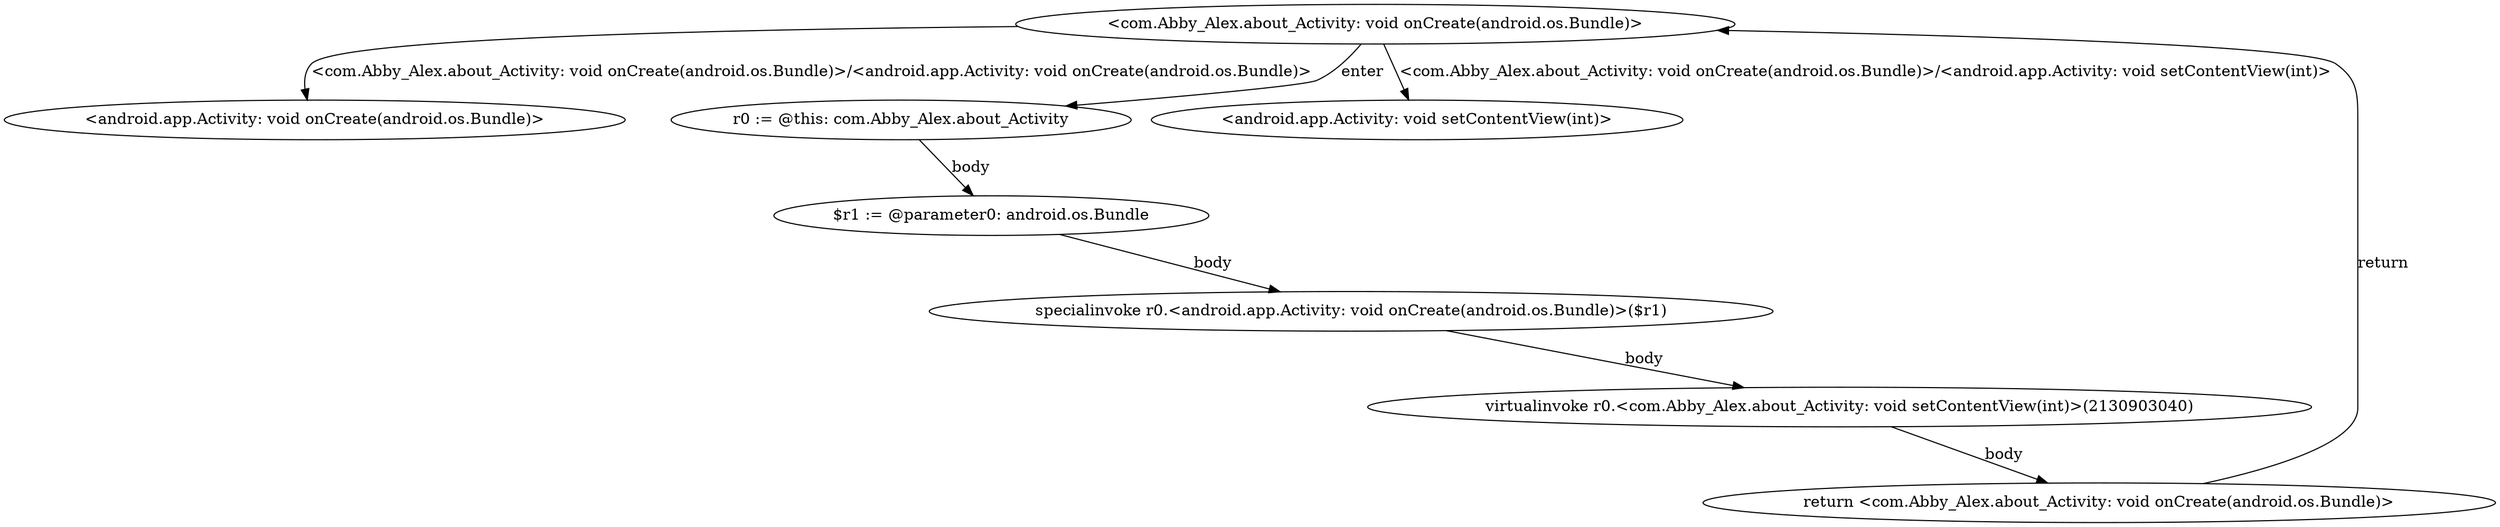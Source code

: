 digraph "<com.Abby_Alex.about_Activity: void onCreate(android.os.Bundle)> -" {
    "<com.Abby_Alex.about_Activity: void onCreate(android.os.Bundle)>";
    "<android.app.Activity: void onCreate(android.os.Bundle)>";
    "<com.Abby_Alex.about_Activity: void onCreate(android.os.Bundle)>"->"<android.app.Activity: void onCreate(android.os.Bundle)>" [label="<com.Abby_Alex.about_Activity: void onCreate(android.os.Bundle)>/<android.app.Activity: void onCreate(android.os.Bundle)>",];
    "r0 := @this: com.Abby_Alex.about_Activity";
    "<com.Abby_Alex.about_Activity: void onCreate(android.os.Bundle)>"->"r0 := @this: com.Abby_Alex.about_Activity" [label="enter",];
    "$r1 := @parameter0: android.os.Bundle";
    "r0 := @this: com.Abby_Alex.about_Activity"->"$r1 := @parameter0: android.os.Bundle" [label="body",];
    "specialinvoke r0.<android.app.Activity: void onCreate(android.os.Bundle)>($r1)";
    "$r1 := @parameter0: android.os.Bundle"->"specialinvoke r0.<android.app.Activity: void onCreate(android.os.Bundle)>($r1)" [label="body",];
    "virtualinvoke r0.<com.Abby_Alex.about_Activity: void setContentView(int)>(2130903040)";
    "specialinvoke r0.<android.app.Activity: void onCreate(android.os.Bundle)>($r1)"->"virtualinvoke r0.<com.Abby_Alex.about_Activity: void setContentView(int)>(2130903040)" [label="body",];
    "return <com.Abby_Alex.about_Activity: void onCreate(android.os.Bundle)>";
    "virtualinvoke r0.<com.Abby_Alex.about_Activity: void setContentView(int)>(2130903040)"->"return <com.Abby_Alex.about_Activity: void onCreate(android.os.Bundle)>" [label="body",];
    "return <com.Abby_Alex.about_Activity: void onCreate(android.os.Bundle)>"->"<com.Abby_Alex.about_Activity: void onCreate(android.os.Bundle)>" [label="return",];
    "<android.app.Activity: void setContentView(int)>";
    "<com.Abby_Alex.about_Activity: void onCreate(android.os.Bundle)>"->"<android.app.Activity: void setContentView(int)>" [label="<com.Abby_Alex.about_Activity: void onCreate(android.os.Bundle)>/<android.app.Activity: void setContentView(int)>",];
}
